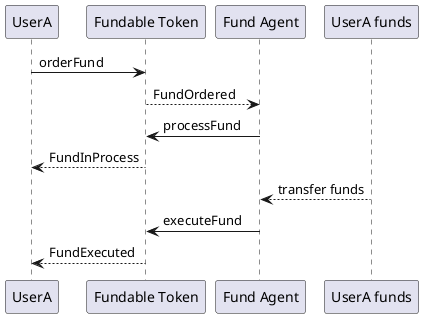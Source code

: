 @startuml
UserA -> "Fundable Token": orderFund
"Fundable Token" --> "Fund Agent": FundOrdered
"Fund Agent" -> "Fundable Token": processFund
"Fundable Token" --> "UserA": FundInProcess
"UserA funds" --> "Fund Agent": transfer funds
"Fund Agent" -> "Fundable Token": executeFund
"Fundable Token" --> UserA: FundExecuted
@enduml
